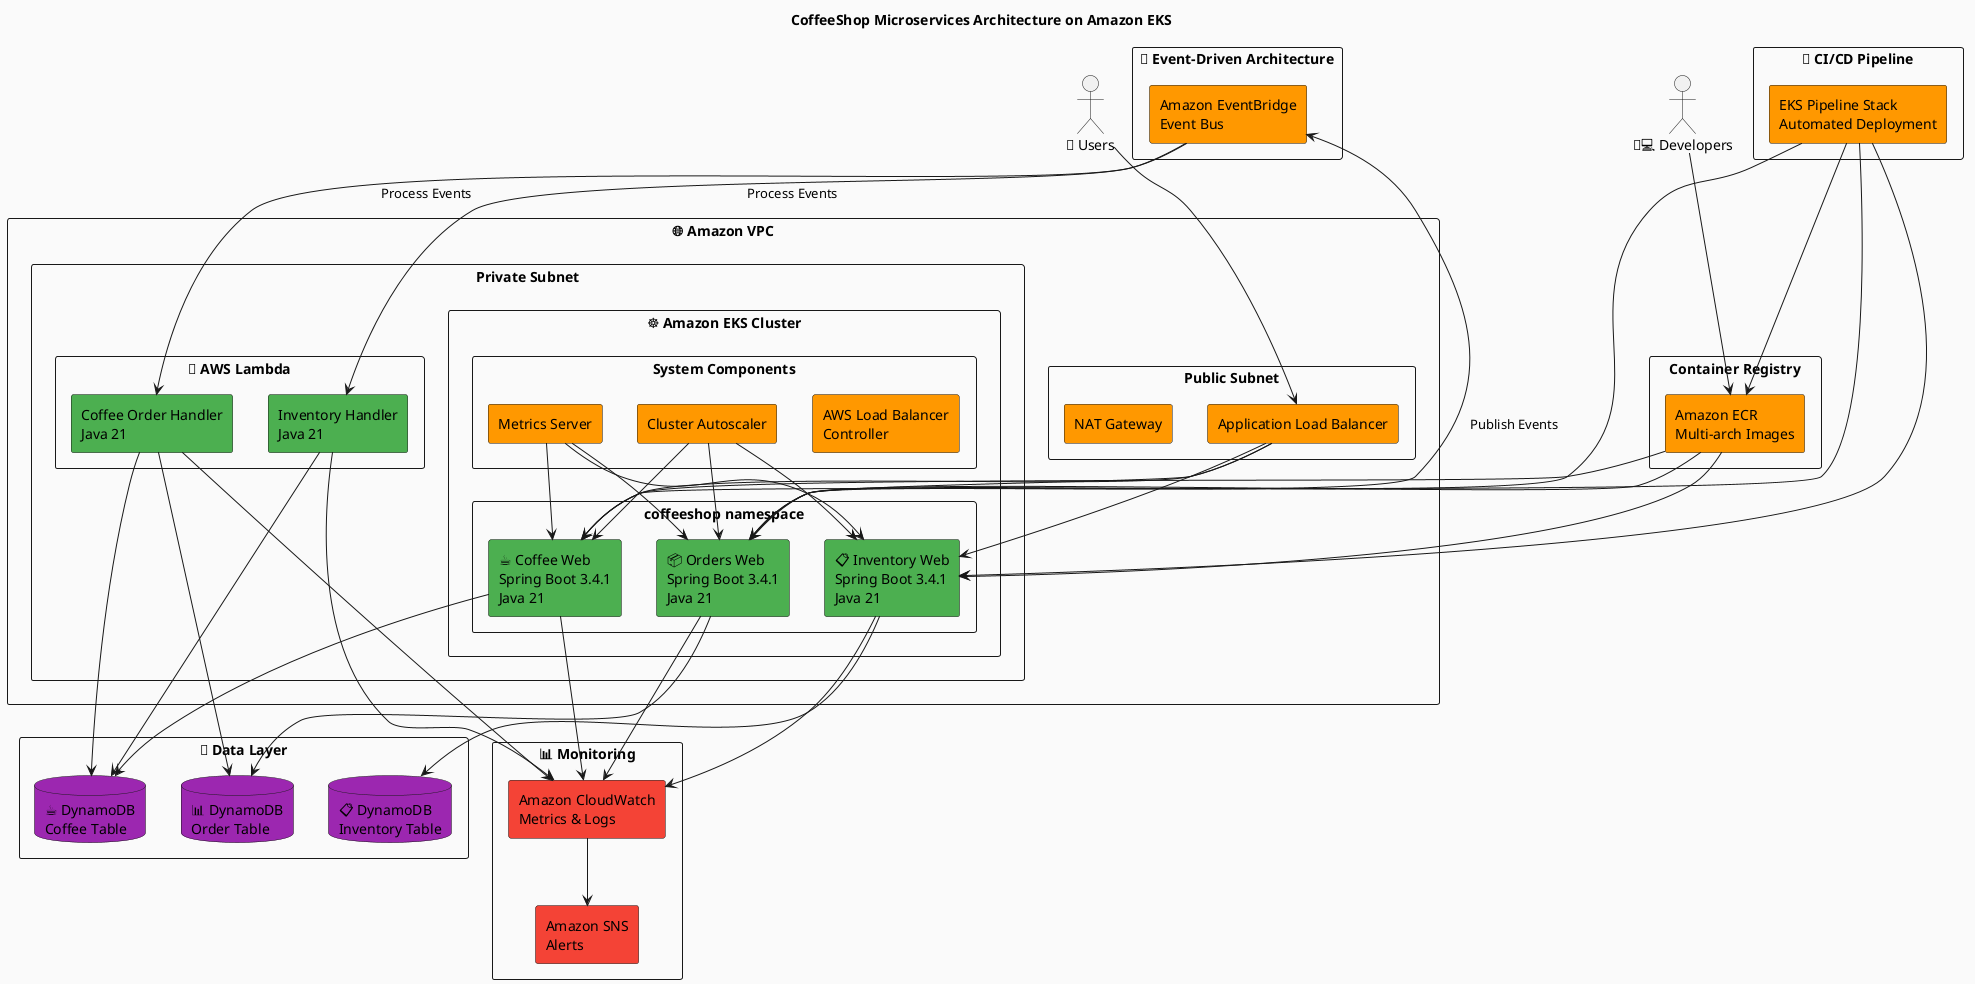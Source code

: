 @startuml CoffeeShop-EKS-Architecture

title CoffeeShop Microservices Architecture on Amazon EKS
skinparam backgroundColor #FAFAFA
skinparam packageStyle rectangle

actor "👤 Users" as users
actor "👨‍💻 Developers" as devs

package "🌐 Amazon VPC" {
    package "Public Subnet" {
        rectangle "Application Load Balancer" as alb #FF9800
        rectangle "NAT Gateway" as nat #FF9800
    }
    
    package "Private Subnet" {
        package "☸️ Amazon EKS Cluster" {
            package "coffeeshop namespace" {
                rectangle "📦 Orders Web\nSpring Boot 3.4.1\nJava 21" as orders #4CAF50
                rectangle "☕ Coffee Web\nSpring Boot 3.4.1\nJava 21" as coffee #4CAF50
                rectangle "📋 Inventory Web\nSpring Boot 3.4.1\nJava 21" as inventory #4CAF50
            }
            
            package "System Components" {
                rectangle "AWS Load Balancer\nController" as alb_controller #FF9800
                rectangle "Cluster Autoscaler" as autoscaler #FF9800
                rectangle "Metrics Server" as metrics #FF9800
            }
        }
        
        package "🔧 AWS Lambda" {
            rectangle "Coffee Order Handler\nJava 21" as coffee_handler #4CAF50
            rectangle "Inventory Handler\nJava 21" as inventory_handler #4CAF50
        }
    }
}

package "💾 Data Layer" {
    database "📊 DynamoDB\nOrder Table" as order_db #9C27B0
    database "☕ DynamoDB\nCoffee Table" as coffee_db #9C27B0
    database "📋 DynamoDB\nInventory Table" as inventory_db #9C27B0
}

package "📡 Event-Driven Architecture" {
    rectangle "Amazon EventBridge\nEvent Bus" as eventbridge #FF9800
}

package "Container Registry" {
    rectangle "Amazon ECR\nMulti-arch Images" as ecr #FF9800
}

package "📊 Monitoring" {
    rectangle "Amazon CloudWatch\nMetrics & Logs" as cloudwatch #F44336
    rectangle "Amazon SNS\nAlerts" as sns #F44336
}

package "🚀 CI/CD Pipeline" {
    rectangle "EKS Pipeline Stack\nAutomated Deployment" as pipeline #FF9800
}

' User connections
users --> alb
devs --> ecr

' ALB to services
alb --> orders
alb --> coffee
alb --> inventory

' Services to data
orders --> order_db
coffee --> coffee_db
inventory --> inventory_db

' Event-driven connections
orders --> eventbridge : "Publish Events"
eventbridge --> coffee_handler : "Process Events"
eventbridge --> inventory_handler : "Process Events"

' Lambda to data
coffee_handler --> order_db
coffee_handler --> coffee_db
inventory_handler --> coffee_db

' ECR to services
ecr --> orders
ecr --> coffee
ecr --> inventory

' Monitoring
orders --> cloudwatch
coffee --> cloudwatch
inventory --> cloudwatch
coffee_handler --> cloudwatch
inventory_handler --> cloudwatch
cloudwatch --> sns

' CI/CD
pipeline --> ecr
pipeline --> orders
pipeline --> coffee
pipeline --> inventory

' Auto-scaling
metrics --> orders
metrics --> coffee
metrics --> inventory
autoscaler --> orders
autoscaler --> coffee
autoscaler --> inventory

@enduml